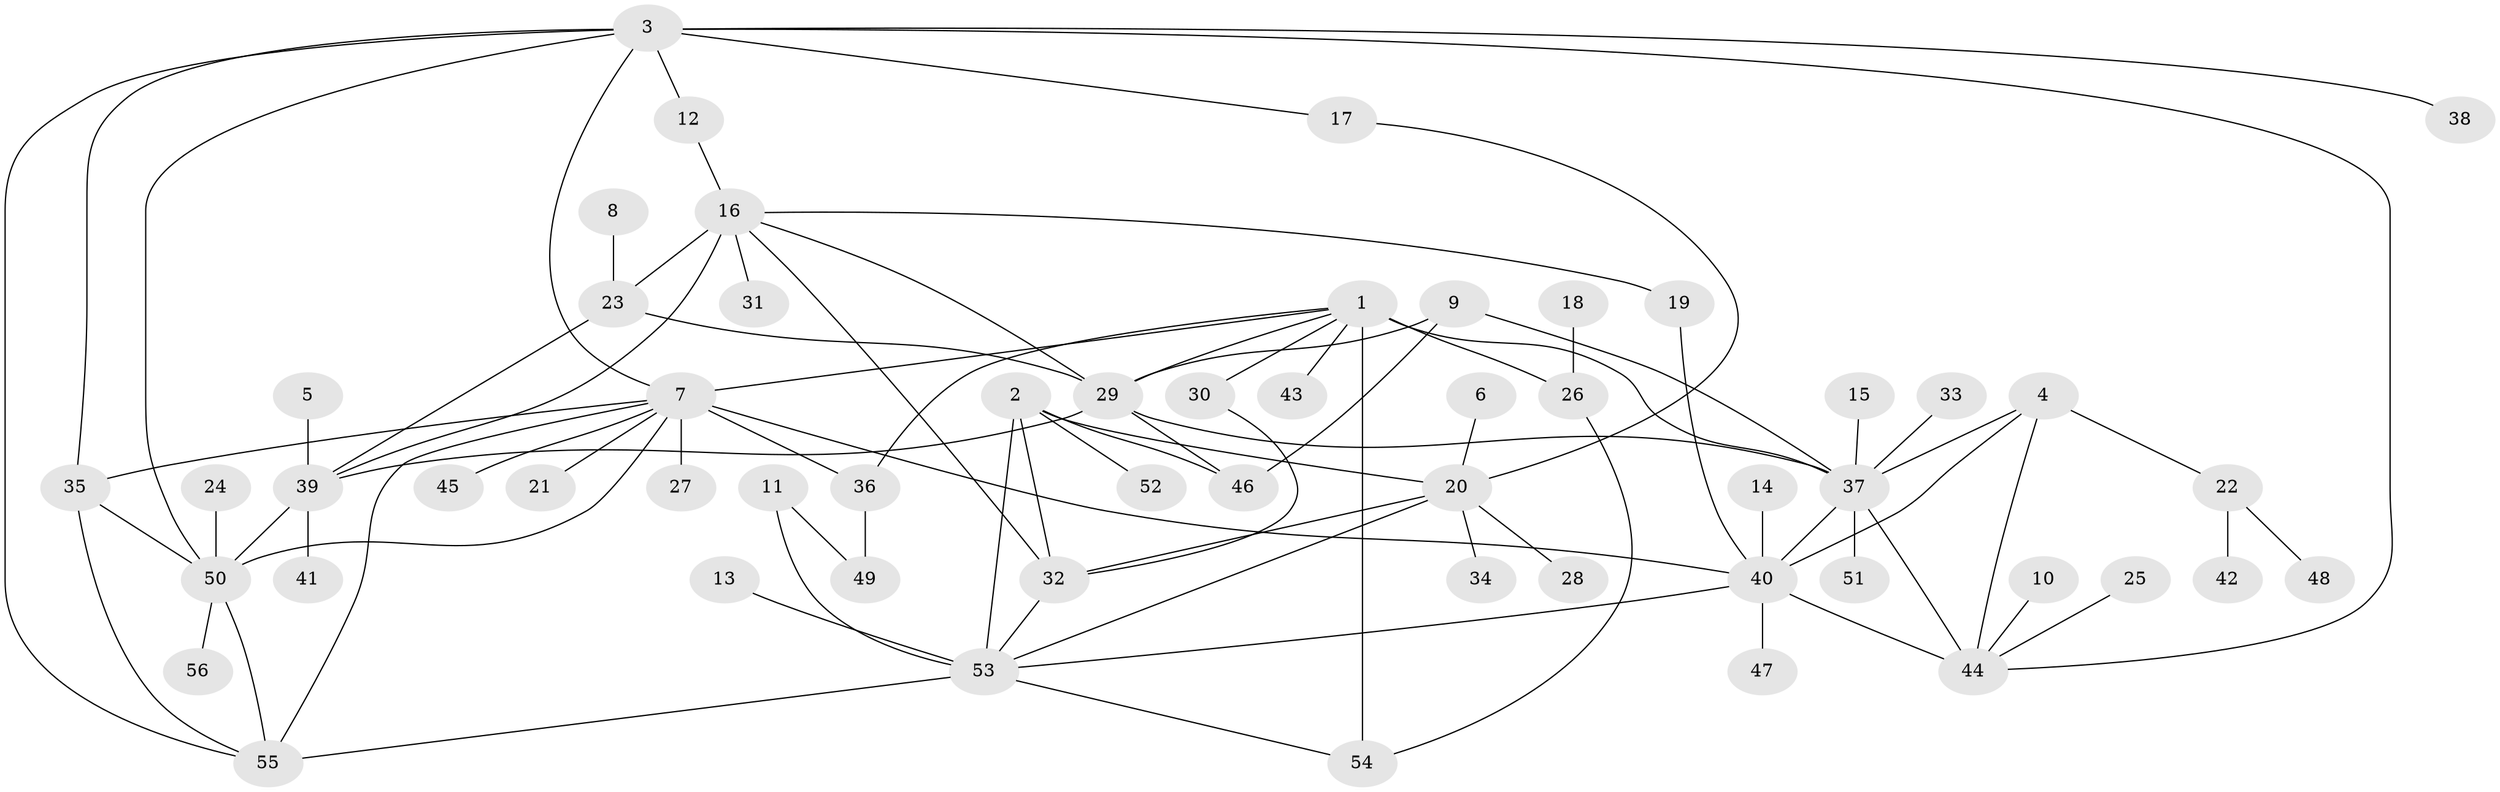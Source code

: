 // original degree distribution, {7: 0.036036036036036036, 4: 0.04504504504504504, 6: 0.04504504504504504, 10: 0.036036036036036036, 11: 0.018018018018018018, 8: 0.009009009009009009, 9: 0.04504504504504504, 5: 0.018018018018018018, 1: 0.5585585585585585, 2: 0.14414414414414414, 3: 0.04504504504504504}
// Generated by graph-tools (version 1.1) at 2025/02/03/09/25 03:02:52]
// undirected, 56 vertices, 87 edges
graph export_dot {
graph [start="1"]
  node [color=gray90,style=filled];
  1;
  2;
  3;
  4;
  5;
  6;
  7;
  8;
  9;
  10;
  11;
  12;
  13;
  14;
  15;
  16;
  17;
  18;
  19;
  20;
  21;
  22;
  23;
  24;
  25;
  26;
  27;
  28;
  29;
  30;
  31;
  32;
  33;
  34;
  35;
  36;
  37;
  38;
  39;
  40;
  41;
  42;
  43;
  44;
  45;
  46;
  47;
  48;
  49;
  50;
  51;
  52;
  53;
  54;
  55;
  56;
  1 -- 7 [weight=1.0];
  1 -- 26 [weight=4.0];
  1 -- 29 [weight=1.0];
  1 -- 30 [weight=1.0];
  1 -- 36 [weight=1.0];
  1 -- 37 [weight=1.0];
  1 -- 43 [weight=1.0];
  1 -- 54 [weight=2.0];
  2 -- 20 [weight=2.0];
  2 -- 32 [weight=2.0];
  2 -- 46 [weight=1.0];
  2 -- 52 [weight=1.0];
  2 -- 53 [weight=2.0];
  3 -- 7 [weight=1.0];
  3 -- 12 [weight=1.0];
  3 -- 17 [weight=1.0];
  3 -- 35 [weight=1.0];
  3 -- 38 [weight=1.0];
  3 -- 44 [weight=1.0];
  3 -- 50 [weight=1.0];
  3 -- 55 [weight=1.0];
  4 -- 22 [weight=1.0];
  4 -- 37 [weight=2.0];
  4 -- 40 [weight=1.0];
  4 -- 44 [weight=1.0];
  5 -- 39 [weight=1.0];
  6 -- 20 [weight=1.0];
  7 -- 21 [weight=1.0];
  7 -- 27 [weight=1.0];
  7 -- 35 [weight=1.0];
  7 -- 36 [weight=1.0];
  7 -- 40 [weight=1.0];
  7 -- 45 [weight=1.0];
  7 -- 50 [weight=1.0];
  7 -- 55 [weight=1.0];
  8 -- 23 [weight=1.0];
  9 -- 29 [weight=1.0];
  9 -- 37 [weight=1.0];
  9 -- 46 [weight=1.0];
  10 -- 44 [weight=1.0];
  11 -- 49 [weight=1.0];
  11 -- 53 [weight=1.0];
  12 -- 16 [weight=1.0];
  13 -- 53 [weight=1.0];
  14 -- 40 [weight=1.0];
  15 -- 37 [weight=1.0];
  16 -- 19 [weight=1.0];
  16 -- 23 [weight=2.0];
  16 -- 29 [weight=1.0];
  16 -- 31 [weight=1.0];
  16 -- 32 [weight=1.0];
  16 -- 39 [weight=1.0];
  17 -- 20 [weight=1.0];
  18 -- 26 [weight=1.0];
  19 -- 40 [weight=1.0];
  20 -- 28 [weight=1.0];
  20 -- 32 [weight=1.0];
  20 -- 34 [weight=1.0];
  20 -- 53 [weight=1.0];
  22 -- 42 [weight=1.0];
  22 -- 48 [weight=1.0];
  23 -- 29 [weight=2.0];
  23 -- 39 [weight=2.0];
  24 -- 50 [weight=1.0];
  25 -- 44 [weight=1.0];
  26 -- 54 [weight=2.0];
  29 -- 37 [weight=1.0];
  29 -- 39 [weight=1.0];
  29 -- 46 [weight=1.0];
  30 -- 32 [weight=1.0];
  32 -- 53 [weight=1.0];
  33 -- 37 [weight=1.0];
  35 -- 50 [weight=1.0];
  35 -- 55 [weight=1.0];
  36 -- 49 [weight=1.0];
  37 -- 40 [weight=2.0];
  37 -- 44 [weight=2.0];
  37 -- 51 [weight=1.0];
  39 -- 41 [weight=1.0];
  39 -- 50 [weight=1.0];
  40 -- 44 [weight=1.0];
  40 -- 47 [weight=1.0];
  40 -- 53 [weight=1.0];
  50 -- 55 [weight=1.0];
  50 -- 56 [weight=1.0];
  53 -- 54 [weight=1.0];
  53 -- 55 [weight=1.0];
}
